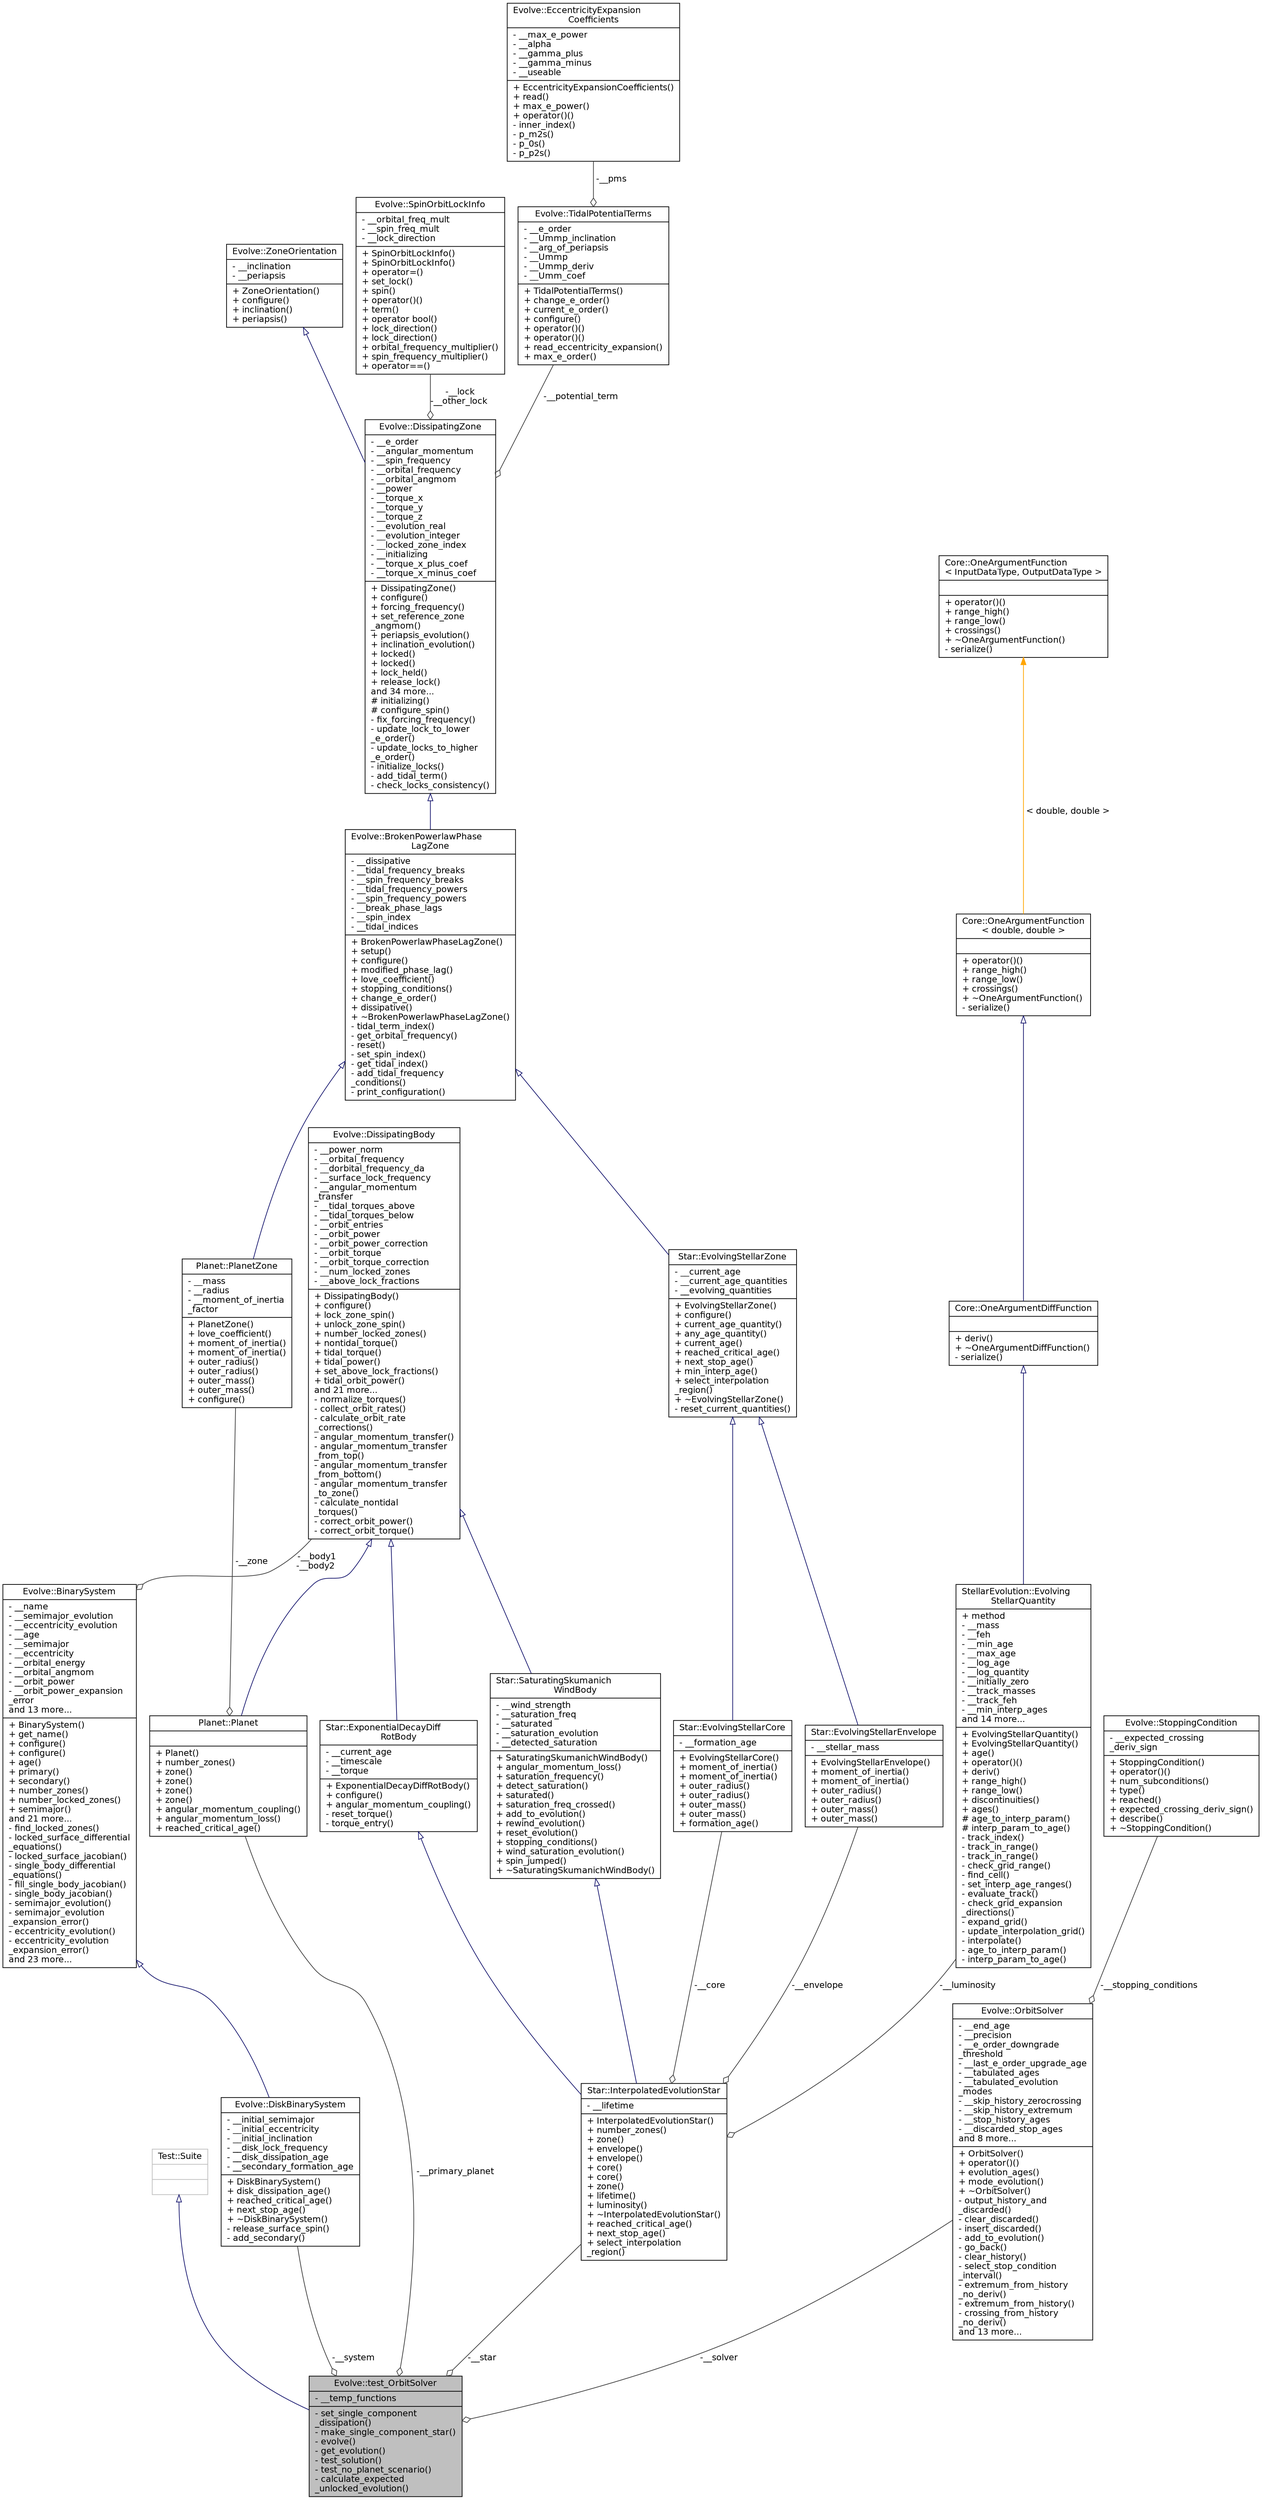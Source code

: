 digraph "Evolve::test_OrbitSolver"
{
 // INTERACTIVE_SVG=YES
  edge [fontname="Helvetica",fontsize="12",labelfontname="Helvetica",labelfontsize="12"];
  node [fontname="Helvetica",fontsize="12",shape=record];
  Node2 [label="{Evolve::test_OrbitSolver\n|- __temp_functions\l|- set_single_component\l_dissipation()\l- make_single_component_star()\l- evolve()\l- get_evolution()\l- test_solution()\l- test_no_planet_scenario()\l- calculate_expected\l_unlocked_evolution()\l}",height=0.2,width=0.4,color="black", fillcolor="grey75", style="filled", fontcolor="black"];
  Node3 -> Node2 [dir="back",color="midnightblue",fontsize="12",style="solid",arrowtail="onormal",fontname="Helvetica"];
  Node3 [label="{Test::Suite\n||}",height=0.2,width=0.4,color="grey75", fillcolor="white", style="filled"];
  Node4 -> Node2 [color="grey25",fontsize="12",style="solid",label=" -__star" ,arrowhead="odiamond",fontname="Helvetica"];
  Node4 [label="{Star::InterpolatedEvolutionStar\n|- __lifetime\l|+ InterpolatedEvolutionStar()\l+ number_zones()\l+ zone()\l+ envelope()\l+ envelope()\l+ core()\l+ core()\l+ zone()\l+ lifetime()\l+ luminosity()\l+ ~InterpolatedEvolutionStar()\l+ reached_critical_age()\l+ next_stop_age()\l+ select_interpolation\l_region()\l}",height=0.2,width=0.4,color="black", fillcolor="white", style="filled",URL="$classStar_1_1InterpolatedEvolutionStar.html"];
  Node5 -> Node4 [dir="back",color="midnightblue",fontsize="12",style="solid",arrowtail="onormal",fontname="Helvetica"];
  Node5 [label="{Star::SaturatingSkumanich\lWindBody\n|- __wind_strength\l- __saturation_freq\l- __saturated\l- __saturation_evolution\l- __detected_saturation\l|+ SaturatingSkumanichWindBody()\l+ angular_momentum_loss()\l+ saturation_frequency()\l+ detect_saturation()\l+ saturated()\l+ saturation_freq_crossed()\l+ add_to_evolution()\l+ rewind_evolution()\l+ reset_evolution()\l+ stopping_conditions()\l+ wind_saturation_evolution()\l+ spin_jumped()\l+ ~SaturatingSkumanichWindBody()\l}",height=0.2,width=0.4,color="black", fillcolor="white", style="filled",URL="$classStar_1_1SaturatingSkumanichWindBody.html",tooltip="A DissipatingBody which loses angular momentum at a rate . "];
  Node6 -> Node5 [dir="back",color="midnightblue",fontsize="12",style="solid",arrowtail="onormal",fontname="Helvetica"];
  Node6 [label="{Evolve::DissipatingBody\n|- __power_norm\l- __orbital_frequency\l- __dorbital_frequency_da\l- __surface_lock_frequency\l- __angular_momentum\l_transfer\l- __tidal_torques_above\l- __tidal_torques_below\l- __orbit_entries\l- __orbit_power\l- __orbit_power_correction\l- __orbit_torque\l- __orbit_torque_correction\l- __num_locked_zones\l- __above_lock_fractions\l|+ DissipatingBody()\l+ configure()\l+ lock_zone_spin()\l+ unlock_zone_spin()\l+ number_locked_zones()\l+ nontidal_torque()\l+ tidal_torque()\l+ tidal_power()\l+ set_above_lock_fractions()\l+ tidal_orbit_power()\land 21 more...\l- normalize_torques()\l- collect_orbit_rates()\l- calculate_orbit_rate\l_corrections()\l- angular_momentum_transfer()\l- angular_momentum_transfer\l_from_top()\l- angular_momentum_transfer\l_from_bottom()\l- angular_momentum_transfer\l_to_zone()\l- calculate_nontidal\l_torques()\l- correct_orbit_power()\l- correct_orbit_torque()\l}",height=0.2,width=0.4,color="black", fillcolor="white", style="filled",URL="$classEvolve_1_1DissipatingBody.html",tooltip="A base class for any body contributing to tidal dissipation. "];
  Node7 -> Node4 [dir="back",color="midnightblue",fontsize="12",style="solid",arrowtail="onormal",fontname="Helvetica"];
  Node7 [label="{Star::ExponentialDecayDiff\lRotBody\n|- __current_age\l- __timescale\l- __torque\l|+ ExponentialDecayDiffRotBody()\l+ configure()\l+ angular_momentum_coupling()\l- reset_torque()\l- torque_entry()\l}",height=0.2,width=0.4,color="black", fillcolor="white", style="filled",URL="$classStar_1_1ExponentialDecayDiffRotBody.html",tooltip="A body with differential rotation torque between two zones given by: . "];
  Node6 -> Node7 [dir="back",color="midnightblue",fontsize="12",style="solid",arrowtail="onormal",fontname="Helvetica"];
  Node8 -> Node4 [color="grey25",fontsize="12",style="solid",label=" -__core" ,arrowhead="odiamond",fontname="Helvetica"];
  Node8 [label="{Star::EvolvingStellarCore\n|- __formation_age\l|+ EvolvingStellarCore()\l+ moment_of_inertia()\l+ moment_of_inertia()\l+ outer_radius()\l+ outer_radius()\l+ outer_mass()\l+ outer_mass()\l+ formation_age()\l}",height=0.2,width=0.4,color="black", fillcolor="white", style="filled",URL="$classStar_1_1EvolvingStellarCore.html",tooltip="Radiative core for low mass evolving stars. "];
  Node9 -> Node8 [dir="back",color="midnightblue",fontsize="12",style="solid",arrowtail="onormal",fontname="Helvetica"];
  Node9 [label="{Star::EvolvingStellarZone\n|- __current_age\l- __current_age_quantities\l- __evolving_quantities\l|+ EvolvingStellarZone()\l+ configure()\l+ current_age_quantity()\l+ any_age_quantity()\l+ current_age()\l+ reached_critical_age()\l+ next_stop_age()\l+ min_interp_age()\l+ select_interpolation\l_region()\l+ ~EvolvingStellarZone()\l- reset_current_quantities()\l}",height=0.2,width=0.4,color="black", fillcolor="white", style="filled",URL="$classStar_1_1EvolvingStellarZone.html",tooltip="Base class for zones of low mass evolving stars. "];
  Node10 -> Node9 [dir="back",color="midnightblue",fontsize="12",style="solid",arrowtail="onormal",fontname="Helvetica"];
  Node10 [label="{Evolve::BrokenPowerlawPhase\lLagZone\n|- __dissipative\l- __tidal_frequency_breaks\l- __spin_frequency_breaks\l- __tidal_frequency_powers\l- __spin_frequency_powers\l- __break_phase_lags\l- __spin_index\l- __tidal_indices\l|+ BrokenPowerlawPhaseLagZone()\l+ setup()\l+ configure()\l+ modified_phase_lag()\l+ love_coefficient()\l+ stopping_conditions()\l+ change_e_order()\l+ dissipative()\l+ ~BrokenPowerlawPhaseLagZone()\l- tidal_term_index()\l- get_orbital_frequency()\l- reset()\l- set_spin_index()\l- get_tidal_index()\l- add_tidal_frequency\l_conditions()\l- print_configuration()\l}",height=0.2,width=0.4,color="black", fillcolor="white", style="filled",URL="$classEvolve_1_1BrokenPowerlawPhaseLagZone.html",tooltip="A DissipatingZone where the phase lag is described by a broken powerlaw. "];
  Node11 -> Node10 [dir="back",color="midnightblue",fontsize="12",style="solid",arrowtail="onormal",fontname="Helvetica"];
  Node11 [label="{Evolve::DissipatingZone\n|- __e_order\l- __angular_momentum\l- __spin_frequency\l- __orbital_frequency\l- __orbital_angmom\l- __power\l- __torque_x\l- __torque_y\l- __torque_z\l- __evolution_real\l- __evolution_integer\l- __locked_zone_index\l- __initializing\l- __torque_x_plus_coef\l- __torque_x_minus_coef\l|+ DissipatingZone()\l+ configure()\l+ forcing_frequency()\l+ set_reference_zone\l_angmom()\l+ periapsis_evolution()\l+ inclination_evolution()\l+ locked()\l+ locked()\l+ lock_held()\l+ release_lock()\land 34 more...\l# initializing()\l# configure_spin()\l- fix_forcing_frequency()\l- update_lock_to_lower\l_e_order()\l- update_locks_to_higher\l_e_order()\l- initialize_locks()\l- add_tidal_term()\l- check_locks_consistency()\l}",height=0.2,width=0.4,color="black", fillcolor="white", style="filled",URL="$classEvolve_1_1DissipatingZone.html",tooltip="A layer of a system body for which the tidal bulge is not exactly in phase with the tidal potential..."];
  Node12 -> Node11 [dir="back",color="midnightblue",fontsize="12",style="solid",arrowtail="onormal",fontname="Helvetica"];
  Node12 [label="{Evolve::ZoneOrientation\n|- __inclination\l- __periapsis\l|+ ZoneOrientation()\l+ configure()\l+ inclination()\l+ periapsis()\l}",height=0.2,width=0.4,color="black", fillcolor="white", style="filled",URL="$classEvolve_1_1ZoneOrientation.html"];
  Node13 -> Node11 [color="grey25",fontsize="12",style="solid",label=" -__lock\n-__other_lock" ,arrowhead="odiamond",fontname="Helvetica"];
  Node13 [label="{Evolve::SpinOrbitLockInfo\n|- __orbital_freq_mult\l- __spin_freq_mult\l- __lock_direction\l|+ SpinOrbitLockInfo()\l+ SpinOrbitLockInfo()\l+ operator=()\l+ set_lock()\l+ spin()\l+ operator()()\l+ term()\l+ operator bool()\l+ lock_direction()\l+ lock_direction()\l+ orbital_frequency_multiplier()\l+ spin_frequency_multiplier()\l+ operator==()\l}",height=0.2,width=0.4,color="black", fillcolor="white", style="filled",URL="$classEvolve_1_1SpinOrbitLockInfo.html",tooltip="Defines a lock between the spin of a dissipating body and the orbit. "];
  Node14 -> Node11 [color="grey25",fontsize="12",style="solid",label=" -__potential_term" ,arrowhead="odiamond",fontname="Helvetica"];
  Node14 [label="{Evolve::TidalPotentialTerms\n|- __e_order\l- __Ummp_inclination\l- __arg_of_periapsis\l- __Ummp\l- __Ummp_deriv\l- __Umm_coef\l|+ TidalPotentialTerms()\l+ change_e_order()\l+ current_e_order()\l+ configure()\l+ operator()()\l+ operator()()\l+ read_eccentricity_expansion()\l+ max_e_order()\l}",height=0.2,width=0.4,color="black", fillcolor="white", style="filled",URL="$classEvolve_1_1TidalPotentialTerms.html"];
  Node15 -> Node14 [color="grey25",fontsize="12",style="solid",label=" -__pms" ,arrowhead="odiamond",fontname="Helvetica"];
  Node15 [label="{Evolve::EccentricityExpansion\lCoefficients\n|- __max_e_power\l- __alpha\l- __gamma_plus\l- __gamma_minus\l- __useable\l|+ EccentricityExpansionCoefficients()\l+ read()\l+ max_e_power()\l+ operator()()\l- inner_index()\l- p_m2s()\l- p_0s()\l- p_p2s()\l}",height=0.2,width=0.4,color="black", fillcolor="white", style="filled",URL="$classEvolve_1_1EccentricityExpansionCoefficients.html",tooltip="A class which reads-in and provides a convenient interface to the  coefficients. "];
  Node16 -> Node4 [color="grey25",fontsize="12",style="solid",label=" -__luminosity" ,arrowhead="odiamond",fontname="Helvetica"];
  Node16 [label="{StellarEvolution::Evolving\lStellarQuantity\n|+ method\l- __mass\l- __feh\l- __min_age\l- __max_age\l- __log_age\l- __log_quantity\l- __initially_zero\l- __track_masses\l- __track_feh\l- __min_interp_ages\land 14 more...\l|+ EvolvingStellarQuantity()\l+ EvolvingStellarQuantity()\l+ age()\l+ operator()()\l+ deriv()\l+ range_high()\l+ range_low()\l+ discontinuities()\l+ ages()\l# age_to_interp_param()\l# interp_param_to_age()\l- track_index()\l- track_in_range()\l- track_in_range()\l- check_grid_range()\l- find_cell()\l- set_interp_age_ranges()\l- evaluate_track()\l- check_grid_expansion\l_directions()\l- expand_grid()\l- update_interpolation_grid()\l- interpolate()\l- age_to_interp_param()\l- interp_param_to_age()\l}",height=0.2,width=0.4,color="black", fillcolor="white", style="filled",URL="$classStellarEvolution_1_1EvolvingStellarQuantity.html",tooltip="A class for stellar properties that depend on age. "];
  Node17 -> Node16 [dir="back",color="midnightblue",fontsize="12",style="solid",arrowtail="onormal",fontname="Helvetica"];
  Node17 [label="{Core::OneArgumentDiffFunction\n||+ deriv()\l+ ~OneArgumentDiffFunction()\l- serialize()\l}",height=0.2,width=0.4,color="black", fillcolor="white", style="filled",URL="$classCore_1_1OneArgumentDiffFunction.html",tooltip="A class representing a once differentiable function of a single argument. "];
  Node18 -> Node17 [dir="back",color="midnightblue",fontsize="12",style="solid",arrowtail="onormal",fontname="Helvetica"];
  Node18 [label="{Core::OneArgumentFunction\l\< double, double \>\n||+ operator()()\l+ range_high()\l+ range_low()\l+ crossings()\l+ ~OneArgumentFunction()\l- serialize()\l}",height=0.2,width=0.4,color="black", fillcolor="white", style="filled",URL="$classCore_1_1OneArgumentFunction.html"];
  Node19 -> Node18 [dir="back",color="orange",fontsize="12",style="solid",label=" \< double, double \>" ,fontname="Helvetica"];
  Node19 [label="{Core::OneArgumentFunction\l\< InputDataType, OutputDataType \>\n||+ operator()()\l+ range_high()\l+ range_low()\l+ crossings()\l+ ~OneArgumentFunction()\l- serialize()\l}",height=0.2,width=0.4,color="black", fillcolor="white", style="filled",URL="$classCore_1_1OneArgumentFunction.html",tooltip="The base class for functions which take a single argument and return a single value. "];
  Node20 -> Node4 [color="grey25",fontsize="12",style="solid",label=" -__envelope" ,arrowhead="odiamond",fontname="Helvetica"];
  Node20 [label="{Star::EvolvingStellarEnvelope\n|- __stellar_mass\l|+ EvolvingStellarEnvelope()\l+ moment_of_inertia()\l+ moment_of_inertia()\l+ outer_radius()\l+ outer_radius()\l+ outer_mass()\l+ outer_mass()\l}",height=0.2,width=0.4,color="black", fillcolor="white", style="filled",URL="$classStar_1_1EvolvingStellarEnvelope.html",tooltip="Surface convective zone for low mass evolving stars or the entire star for high mass stars..."];
  Node9 -> Node20 [dir="back",color="midnightblue",fontsize="12",style="solid",arrowtail="onormal",fontname="Helvetica"];
  Node21 -> Node2 [color="grey25",fontsize="12",style="solid",label=" -__solver" ,arrowhead="odiamond",fontname="Helvetica"];
  Node21 [label="{Evolve::OrbitSolver\n|- __end_age\l- __precision\l- __e_order_downgrade\l_threshold\l- __last_e_order_upgrade_age\l- __tabulated_ages\l- __tabulated_evolution\l_modes\l- __skip_history_zerocrossing\l- __skip_history_extremum\l- __stop_history_ages\l- __discarded_stop_ages\land 8 more...\l|+ OrbitSolver()\l+ operator()()\l+ evolution_ages()\l+ mode_evolution()\l+ ~OrbitSolver()\l- output_history_and\l_discarded()\l- clear_discarded()\l- insert_discarded()\l- add_to_evolution()\l- go_back()\l- clear_history()\l- select_stop_condition\l_interval()\l- extremum_from_history\l_no_deriv()\l- extremum_from_history()\l- crossing_from_history\l_no_deriv()\land 13 more...\l}",height=0.2,width=0.4,color="black", fillcolor="white", style="filled",URL="$classEvolve_1_1OrbitSolver.html",tooltip="Solves the system of ODEs describing the evolution of a single planet around a single star..."];
  Node22 -> Node21 [color="grey25",fontsize="12",style="solid",label=" -__stopping_conditions" ,arrowhead="odiamond",fontname="Helvetica"];
  Node22 [label="{Evolve::StoppingCondition\n|- __expected_crossing\l_deriv_sign\l|+ StoppingCondition()\l+ operator()()\l+ num_subconditions()\l+ type()\l+ reached()\l+ expected_crossing_deriv_sign()\l+ describe()\l+ ~StoppingCondition()\l}",height=0.2,width=0.4,color="black", fillcolor="white", style="filled",URL="$classEvolve_1_1StoppingCondition.html",tooltip="A base class for all stopping conditions. "];
  Node23 -> Node2 [color="grey25",fontsize="12",style="solid",label=" -__system" ,arrowhead="odiamond",fontname="Helvetica"];
  Node23 [label="{Evolve::DiskBinarySystem\n|- __initial_semimajor\l- __initial_eccentricity\l- __initial_inclination\l- __disk_lock_frequency\l- __disk_dissipation_age\l- __secondary_formation_age\l|+ DiskBinarySystem()\l+ disk_dissipation_age()\l+ reached_critical_age()\l+ next_stop_age()\l+ ~DiskBinarySystem()\l- release_surface_spin()\l- add_secondary()\l}",height=0.2,width=0.4,color="black", fillcolor="white", style="filled",URL="$classEvolve_1_1DiskBinarySystem.html",tooltip="For some prescribed amount of time the surface of the pramary spins at a prescribed rate..."];
  Node24 -> Node23 [dir="back",color="midnightblue",fontsize="12",style="solid",arrowtail="onormal",fontname="Helvetica"];
  Node24 [label="{Evolve::BinarySystem\n|- __name\l- __semimajor_evolution\l- __eccentricity_evolution\l- __age\l- __semimajor\l- __eccentricity\l- __orbital_energy\l- __orbital_angmom\l- __orbit_power\l- __orbit_power_expansion\l_error\land 13 more...\l|+ BinarySystem()\l+ get_name()\l+ configure()\l+ configure()\l+ age()\l+ primary()\l+ secondary()\l+ number_zones()\l+ number_locked_zones()\l+ semimajor()\land 21 more...\l- find_locked_zones()\l- locked_surface_differential\l_equations()\l- locked_surface_jacobian()\l- single_body_differential\l_equations()\l- fill_single_body_jacobian()\l- single_body_jacobian()\l- semimajor_evolution()\l- semimajor_evolution\l_expansion_error()\l- eccentricity_evolution()\l- eccentricity_evolution\l_expansion_error()\land 23 more...\l}",height=0.2,width=0.4,color="black", fillcolor="white", style="filled",URL="$classEvolve_1_1BinarySystem.html",tooltip="Describes a system of two bodies orbiting each other. "];
  Node6 -> Node24 [color="grey25",fontsize="12",style="solid",label=" -__body1\n-__body2" ,arrowhead="odiamond",fontname="Helvetica"];
  Node25 -> Node2 [color="grey25",fontsize="12",style="solid",label=" -__primary_planet" ,arrowhead="odiamond",fontname="Helvetica"];
  Node25 [label="{Planet::Planet\n||+ Planet()\l+ number_zones()\l+ zone()\l+ zone()\l+ zone()\l+ zone()\l+ angular_momentum_coupling()\l+ angular_momentum_loss()\l+ reached_critical_age()\l}",height=0.2,width=0.4,color="black", fillcolor="white", style="filled",URL="$classPlanet_1_1Planet.html",tooltip="Single zone non-evolving planets with huge dissipation, so they always remain locked to the disk..."];
  Node6 -> Node25 [dir="back",color="midnightblue",fontsize="12",style="solid",arrowtail="onormal",fontname="Helvetica"];
  Node26 -> Node25 [color="grey25",fontsize="12",style="solid",label=" -__zone" ,arrowhead="odiamond",fontname="Helvetica"];
  Node26 [label="{Planet::PlanetZone\n|- __mass\l- __radius\l- __moment_of_inertia\l_factor\l|+ PlanetZone()\l+ love_coefficient()\l+ moment_of_inertia()\l+ moment_of_inertia()\l+ outer_radius()\l+ outer_radius()\l+ outer_mass()\l+ outer_mass()\l+ configure()\l}",height=0.2,width=0.4,color="black", fillcolor="white", style="filled",URL="$classPlanet_1_1PlanetZone.html",tooltip="The only zone of a LockedPlanet. "];
  Node10 -> Node26 [dir="back",color="midnightblue",fontsize="12",style="solid",arrowtail="onormal",fontname="Helvetica"];
}

